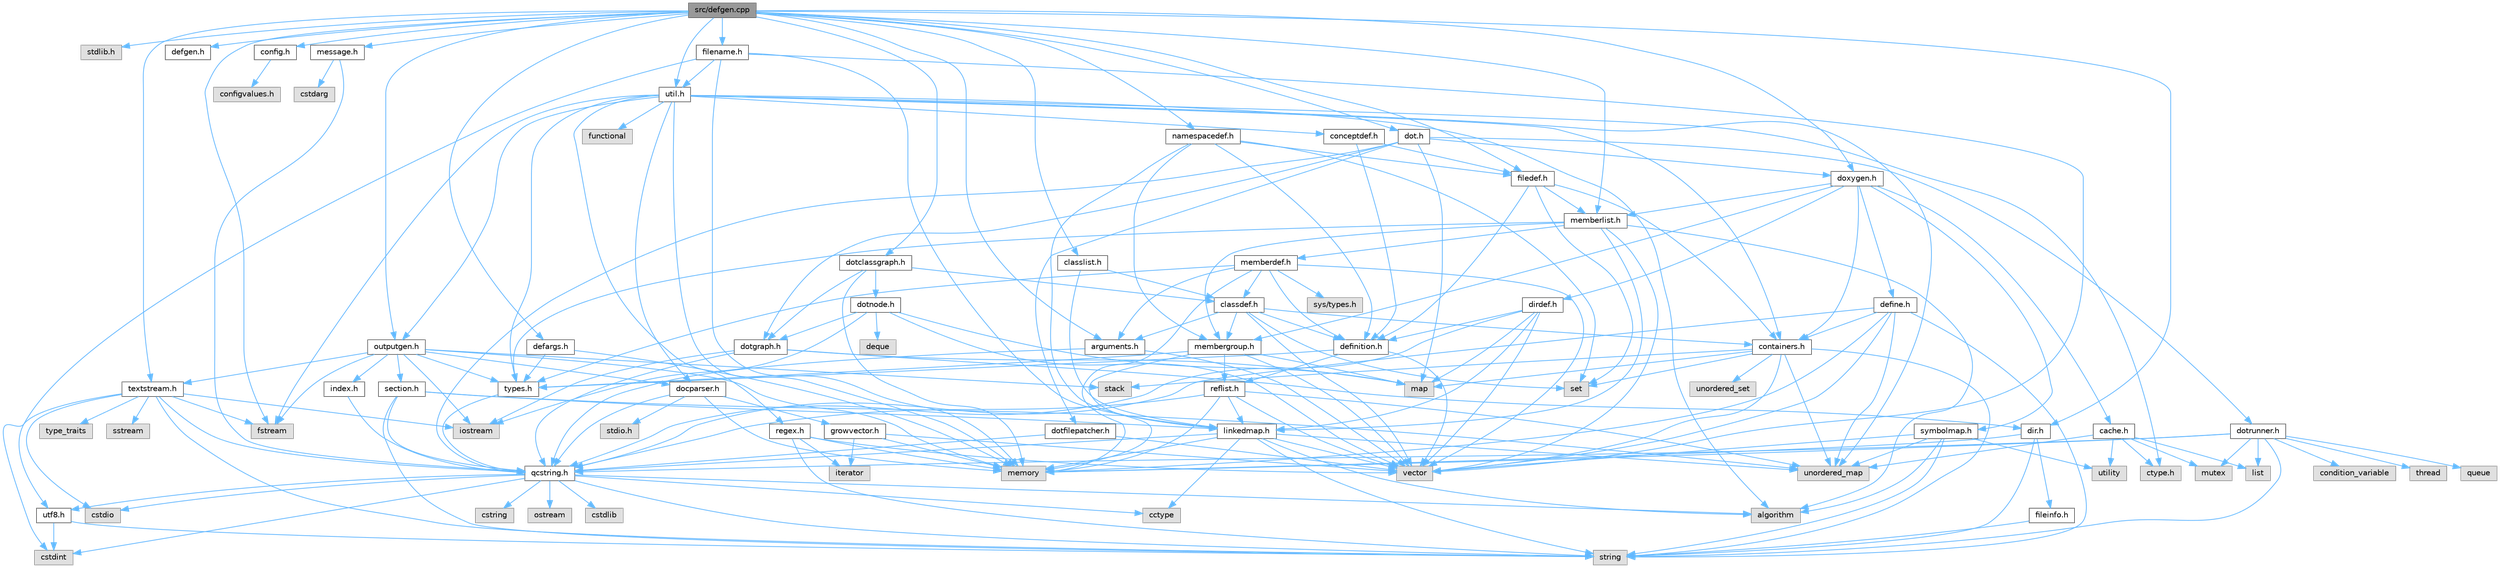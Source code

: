 digraph "src/defgen.cpp"
{
 // INTERACTIVE_SVG=YES
 // LATEX_PDF_SIZE
  bgcolor="transparent";
  edge [fontname=Helvetica,fontsize=10,labelfontname=Helvetica,labelfontsize=10];
  node [fontname=Helvetica,fontsize=10,shape=box,height=0.2,width=0.4];
  Node1 [label="src/defgen.cpp",height=0.2,width=0.4,color="gray40", fillcolor="grey60", style="filled", fontcolor="black",tooltip=" "];
  Node1 -> Node2 [color="steelblue1",style="solid"];
  Node2 [label="stdlib.h",height=0.2,width=0.4,color="grey60", fillcolor="#E0E0E0", style="filled",tooltip=" "];
  Node1 -> Node3 [color="steelblue1",style="solid"];
  Node3 [label="fstream",height=0.2,width=0.4,color="grey60", fillcolor="#E0E0E0", style="filled",tooltip=" "];
  Node1 -> Node4 [color="steelblue1",style="solid"];
  Node4 [label="defgen.h",height=0.2,width=0.4,color="grey40", fillcolor="white", style="filled",URL="$d2/d59/defgen_8h.html",tooltip=" "];
  Node1 -> Node5 [color="steelblue1",style="solid"];
  Node5 [label="doxygen.h",height=0.2,width=0.4,color="grey40", fillcolor="white", style="filled",URL="$d1/da1/doxygen_8h.html",tooltip=" "];
  Node5 -> Node6 [color="steelblue1",style="solid"];
  Node6 [label="containers.h",height=0.2,width=0.4,color="grey40", fillcolor="white", style="filled",URL="$d5/d75/containers_8h.html",tooltip=" "];
  Node6 -> Node7 [color="steelblue1",style="solid"];
  Node7 [label="vector",height=0.2,width=0.4,color="grey60", fillcolor="#E0E0E0", style="filled",tooltip=" "];
  Node6 -> Node8 [color="steelblue1",style="solid"];
  Node8 [label="string",height=0.2,width=0.4,color="grey60", fillcolor="#E0E0E0", style="filled",tooltip=" "];
  Node6 -> Node9 [color="steelblue1",style="solid"];
  Node9 [label="set",height=0.2,width=0.4,color="grey60", fillcolor="#E0E0E0", style="filled",tooltip=" "];
  Node6 -> Node10 [color="steelblue1",style="solid"];
  Node10 [label="map",height=0.2,width=0.4,color="grey60", fillcolor="#E0E0E0", style="filled",tooltip=" "];
  Node6 -> Node11 [color="steelblue1",style="solid"];
  Node11 [label="unordered_set",height=0.2,width=0.4,color="grey60", fillcolor="#E0E0E0", style="filled",tooltip=" "];
  Node6 -> Node12 [color="steelblue1",style="solid"];
  Node12 [label="unordered_map",height=0.2,width=0.4,color="grey60", fillcolor="#E0E0E0", style="filled",tooltip=" "];
  Node6 -> Node13 [color="steelblue1",style="solid"];
  Node13 [label="stack",height=0.2,width=0.4,color="grey60", fillcolor="#E0E0E0", style="filled",tooltip=" "];
  Node5 -> Node14 [color="steelblue1",style="solid"];
  Node14 [label="membergroup.h",height=0.2,width=0.4,color="grey40", fillcolor="white", style="filled",URL="$d9/d11/membergroup_8h.html",tooltip=" "];
  Node14 -> Node7 [color="steelblue1",style="solid"];
  Node14 -> Node10 [color="steelblue1",style="solid"];
  Node14 -> Node15 [color="steelblue1",style="solid"];
  Node15 [label="memory",height=0.2,width=0.4,color="grey60", fillcolor="#E0E0E0", style="filled",tooltip=" "];
  Node14 -> Node16 [color="steelblue1",style="solid"];
  Node16 [label="types.h",height=0.2,width=0.4,color="grey40", fillcolor="white", style="filled",URL="$d9/d49/types_8h.html",tooltip="This file contains a number of basic enums and types."];
  Node16 -> Node17 [color="steelblue1",style="solid"];
  Node17 [label="qcstring.h",height=0.2,width=0.4,color="grey40", fillcolor="white", style="filled",URL="$d7/d5c/qcstring_8h.html",tooltip=" "];
  Node17 -> Node8 [color="steelblue1",style="solid"];
  Node17 -> Node18 [color="steelblue1",style="solid"];
  Node18 [label="algorithm",height=0.2,width=0.4,color="grey60", fillcolor="#E0E0E0", style="filled",tooltip=" "];
  Node17 -> Node19 [color="steelblue1",style="solid"];
  Node19 [label="cctype",height=0.2,width=0.4,color="grey60", fillcolor="#E0E0E0", style="filled",tooltip=" "];
  Node17 -> Node20 [color="steelblue1",style="solid"];
  Node20 [label="cstring",height=0.2,width=0.4,color="grey60", fillcolor="#E0E0E0", style="filled",tooltip=" "];
  Node17 -> Node21 [color="steelblue1",style="solid"];
  Node21 [label="cstdio",height=0.2,width=0.4,color="grey60", fillcolor="#E0E0E0", style="filled",tooltip=" "];
  Node17 -> Node22 [color="steelblue1",style="solid"];
  Node22 [label="cstdlib",height=0.2,width=0.4,color="grey60", fillcolor="#E0E0E0", style="filled",tooltip=" "];
  Node17 -> Node23 [color="steelblue1",style="solid"];
  Node23 [label="cstdint",height=0.2,width=0.4,color="grey60", fillcolor="#E0E0E0", style="filled",tooltip=" "];
  Node17 -> Node24 [color="steelblue1",style="solid"];
  Node24 [label="ostream",height=0.2,width=0.4,color="grey60", fillcolor="#E0E0E0", style="filled",tooltip=" "];
  Node17 -> Node25 [color="steelblue1",style="solid"];
  Node25 [label="utf8.h",height=0.2,width=0.4,color="grey40", fillcolor="white", style="filled",URL="$db/d7c/utf8_8h.html",tooltip="Various UTF8 related helper functions."];
  Node25 -> Node23 [color="steelblue1",style="solid"];
  Node25 -> Node8 [color="steelblue1",style="solid"];
  Node14 -> Node26 [color="steelblue1",style="solid"];
  Node26 [label="reflist.h",height=0.2,width=0.4,color="grey40", fillcolor="white", style="filled",URL="$d1/d02/reflist_8h.html",tooltip=" "];
  Node26 -> Node7 [color="steelblue1",style="solid"];
  Node26 -> Node12 [color="steelblue1",style="solid"];
  Node26 -> Node15 [color="steelblue1",style="solid"];
  Node26 -> Node17 [color="steelblue1",style="solid"];
  Node26 -> Node27 [color="steelblue1",style="solid"];
  Node27 [label="linkedmap.h",height=0.2,width=0.4,color="grey40", fillcolor="white", style="filled",URL="$da/de1/linkedmap_8h.html",tooltip=" "];
  Node27 -> Node12 [color="steelblue1",style="solid"];
  Node27 -> Node7 [color="steelblue1",style="solid"];
  Node27 -> Node15 [color="steelblue1",style="solid"];
  Node27 -> Node8 [color="steelblue1",style="solid"];
  Node27 -> Node18 [color="steelblue1",style="solid"];
  Node27 -> Node19 [color="steelblue1",style="solid"];
  Node27 -> Node17 [color="steelblue1",style="solid"];
  Node5 -> Node28 [color="steelblue1",style="solid"];
  Node28 [label="dirdef.h",height=0.2,width=0.4,color="grey40", fillcolor="white", style="filled",URL="$d6/d15/dirdef_8h.html",tooltip=" "];
  Node28 -> Node7 [color="steelblue1",style="solid"];
  Node28 -> Node10 [color="steelblue1",style="solid"];
  Node28 -> Node17 [color="steelblue1",style="solid"];
  Node28 -> Node27 [color="steelblue1",style="solid"];
  Node28 -> Node29 [color="steelblue1",style="solid"];
  Node29 [label="definition.h",height=0.2,width=0.4,color="grey40", fillcolor="white", style="filled",URL="$df/da1/definition_8h.html",tooltip=" "];
  Node29 -> Node7 [color="steelblue1",style="solid"];
  Node29 -> Node16 [color="steelblue1",style="solid"];
  Node29 -> Node26 [color="steelblue1",style="solid"];
  Node5 -> Node30 [color="steelblue1",style="solid"];
  Node30 [label="memberlist.h",height=0.2,width=0.4,color="grey40", fillcolor="white", style="filled",URL="$dd/d78/memberlist_8h.html",tooltip=" "];
  Node30 -> Node7 [color="steelblue1",style="solid"];
  Node30 -> Node18 [color="steelblue1",style="solid"];
  Node30 -> Node31 [color="steelblue1",style="solid"];
  Node31 [label="memberdef.h",height=0.2,width=0.4,color="grey40", fillcolor="white", style="filled",URL="$d4/d46/memberdef_8h.html",tooltip=" "];
  Node31 -> Node7 [color="steelblue1",style="solid"];
  Node31 -> Node15 [color="steelblue1",style="solid"];
  Node31 -> Node32 [color="steelblue1",style="solid"];
  Node32 [label="sys/types.h",height=0.2,width=0.4,color="grey60", fillcolor="#E0E0E0", style="filled",tooltip=" "];
  Node31 -> Node16 [color="steelblue1",style="solid"];
  Node31 -> Node29 [color="steelblue1",style="solid"];
  Node31 -> Node33 [color="steelblue1",style="solid"];
  Node33 [label="arguments.h",height=0.2,width=0.4,color="grey40", fillcolor="white", style="filled",URL="$df/d9b/arguments_8h.html",tooltip=" "];
  Node33 -> Node7 [color="steelblue1",style="solid"];
  Node33 -> Node17 [color="steelblue1",style="solid"];
  Node31 -> Node34 [color="steelblue1",style="solid"];
  Node34 [label="classdef.h",height=0.2,width=0.4,color="grey40", fillcolor="white", style="filled",URL="$d1/da6/classdef_8h.html",tooltip=" "];
  Node34 -> Node7 [color="steelblue1",style="solid"];
  Node34 -> Node9 [color="steelblue1",style="solid"];
  Node34 -> Node6 [color="steelblue1",style="solid"];
  Node34 -> Node29 [color="steelblue1",style="solid"];
  Node34 -> Node33 [color="steelblue1",style="solid"];
  Node34 -> Node14 [color="steelblue1",style="solid"];
  Node30 -> Node27 [color="steelblue1",style="solid"];
  Node30 -> Node16 [color="steelblue1",style="solid"];
  Node30 -> Node14 [color="steelblue1",style="solid"];
  Node5 -> Node35 [color="steelblue1",style="solid"];
  Node35 [label="define.h",height=0.2,width=0.4,color="grey40", fillcolor="white", style="filled",URL="$df/d67/define_8h.html",tooltip=" "];
  Node35 -> Node7 [color="steelblue1",style="solid"];
  Node35 -> Node15 [color="steelblue1",style="solid"];
  Node35 -> Node8 [color="steelblue1",style="solid"];
  Node35 -> Node12 [color="steelblue1",style="solid"];
  Node35 -> Node17 [color="steelblue1",style="solid"];
  Node35 -> Node6 [color="steelblue1",style="solid"];
  Node5 -> Node36 [color="steelblue1",style="solid"];
  Node36 [label="cache.h",height=0.2,width=0.4,color="grey40", fillcolor="white", style="filled",URL="$d3/d26/cache_8h.html",tooltip=" "];
  Node36 -> Node37 [color="steelblue1",style="solid"];
  Node37 [label="list",height=0.2,width=0.4,color="grey60", fillcolor="#E0E0E0", style="filled",tooltip=" "];
  Node36 -> Node12 [color="steelblue1",style="solid"];
  Node36 -> Node38 [color="steelblue1",style="solid"];
  Node38 [label="mutex",height=0.2,width=0.4,color="grey60", fillcolor="#E0E0E0", style="filled",tooltip=" "];
  Node36 -> Node39 [color="steelblue1",style="solid"];
  Node39 [label="utility",height=0.2,width=0.4,color="grey60", fillcolor="#E0E0E0", style="filled",tooltip=" "];
  Node36 -> Node40 [color="steelblue1",style="solid"];
  Node40 [label="ctype.h",height=0.2,width=0.4,color="grey60", fillcolor="#E0E0E0", style="filled",tooltip=" "];
  Node5 -> Node41 [color="steelblue1",style="solid"];
  Node41 [label="symbolmap.h",height=0.2,width=0.4,color="grey40", fillcolor="white", style="filled",URL="$d7/ddd/symbolmap_8h.html",tooltip=" "];
  Node41 -> Node18 [color="steelblue1",style="solid"];
  Node41 -> Node12 [color="steelblue1",style="solid"];
  Node41 -> Node7 [color="steelblue1",style="solid"];
  Node41 -> Node8 [color="steelblue1",style="solid"];
  Node41 -> Node39 [color="steelblue1",style="solid"];
  Node1 -> Node42 [color="steelblue1",style="solid"];
  Node42 [label="message.h",height=0.2,width=0.4,color="grey40", fillcolor="white", style="filled",URL="$d2/d0d/message_8h.html",tooltip=" "];
  Node42 -> Node43 [color="steelblue1",style="solid"];
  Node43 [label="cstdarg",height=0.2,width=0.4,color="grey60", fillcolor="#E0E0E0", style="filled",tooltip=" "];
  Node42 -> Node17 [color="steelblue1",style="solid"];
  Node1 -> Node44 [color="steelblue1",style="solid"];
  Node44 [label="config.h",height=0.2,width=0.4,color="grey40", fillcolor="white", style="filled",URL="$db/d16/config_8h.html",tooltip=" "];
  Node44 -> Node45 [color="steelblue1",style="solid"];
  Node45 [label="configvalues.h",height=0.2,width=0.4,color="grey60", fillcolor="#E0E0E0", style="filled",tooltip=" "];
  Node1 -> Node46 [color="steelblue1",style="solid"];
  Node46 [label="classlist.h",height=0.2,width=0.4,color="grey40", fillcolor="white", style="filled",URL="$d2/df8/classlist_8h.html",tooltip=" "];
  Node46 -> Node27 [color="steelblue1",style="solid"];
  Node46 -> Node34 [color="steelblue1",style="solid"];
  Node1 -> Node47 [color="steelblue1",style="solid"];
  Node47 [label="util.h",height=0.2,width=0.4,color="grey40", fillcolor="white", style="filled",URL="$d8/d3c/util_8h.html",tooltip="A bunch of utility functions."];
  Node47 -> Node15 [color="steelblue1",style="solid"];
  Node47 -> Node12 [color="steelblue1",style="solid"];
  Node47 -> Node18 [color="steelblue1",style="solid"];
  Node47 -> Node48 [color="steelblue1",style="solid"];
  Node48 [label="functional",height=0.2,width=0.4,color="grey60", fillcolor="#E0E0E0", style="filled",tooltip=" "];
  Node47 -> Node3 [color="steelblue1",style="solid"];
  Node47 -> Node40 [color="steelblue1",style="solid"];
  Node47 -> Node16 [color="steelblue1",style="solid"];
  Node47 -> Node49 [color="steelblue1",style="solid"];
  Node49 [label="docparser.h",height=0.2,width=0.4,color="grey40", fillcolor="white", style="filled",URL="$de/d9c/docparser_8h.html",tooltip=" "];
  Node49 -> Node50 [color="steelblue1",style="solid"];
  Node50 [label="stdio.h",height=0.2,width=0.4,color="grey60", fillcolor="#E0E0E0", style="filled",tooltip=" "];
  Node49 -> Node15 [color="steelblue1",style="solid"];
  Node49 -> Node17 [color="steelblue1",style="solid"];
  Node49 -> Node51 [color="steelblue1",style="solid"];
  Node51 [label="growvector.h",height=0.2,width=0.4,color="grey40", fillcolor="white", style="filled",URL="$d7/d50/growvector_8h.html",tooltip=" "];
  Node51 -> Node7 [color="steelblue1",style="solid"];
  Node51 -> Node15 [color="steelblue1",style="solid"];
  Node51 -> Node52 [color="steelblue1",style="solid"];
  Node52 [label="iterator",height=0.2,width=0.4,color="grey60", fillcolor="#E0E0E0", style="filled",tooltip=" "];
  Node47 -> Node6 [color="steelblue1",style="solid"];
  Node47 -> Node53 [color="steelblue1",style="solid"];
  Node53 [label="outputgen.h",height=0.2,width=0.4,color="grey40", fillcolor="white", style="filled",URL="$df/d06/outputgen_8h.html",tooltip=" "];
  Node53 -> Node15 [color="steelblue1",style="solid"];
  Node53 -> Node13 [color="steelblue1",style="solid"];
  Node53 -> Node54 [color="steelblue1",style="solid"];
  Node54 [label="iostream",height=0.2,width=0.4,color="grey60", fillcolor="#E0E0E0", style="filled",tooltip=" "];
  Node53 -> Node3 [color="steelblue1",style="solid"];
  Node53 -> Node16 [color="steelblue1",style="solid"];
  Node53 -> Node55 [color="steelblue1",style="solid"];
  Node55 [label="index.h",height=0.2,width=0.4,color="grey40", fillcolor="white", style="filled",URL="$d1/db5/index_8h.html",tooltip=" "];
  Node55 -> Node17 [color="steelblue1",style="solid"];
  Node53 -> Node56 [color="steelblue1",style="solid"];
  Node56 [label="section.h",height=0.2,width=0.4,color="grey40", fillcolor="white", style="filled",URL="$d1/d2a/section_8h.html",tooltip=" "];
  Node56 -> Node8 [color="steelblue1",style="solid"];
  Node56 -> Node12 [color="steelblue1",style="solid"];
  Node56 -> Node17 [color="steelblue1",style="solid"];
  Node56 -> Node27 [color="steelblue1",style="solid"];
  Node53 -> Node57 [color="steelblue1",style="solid"];
  Node57 [label="textstream.h",height=0.2,width=0.4,color="grey40", fillcolor="white", style="filled",URL="$d4/d7d/textstream_8h.html",tooltip=" "];
  Node57 -> Node8 [color="steelblue1",style="solid"];
  Node57 -> Node54 [color="steelblue1",style="solid"];
  Node57 -> Node58 [color="steelblue1",style="solid"];
  Node58 [label="sstream",height=0.2,width=0.4,color="grey60", fillcolor="#E0E0E0", style="filled",tooltip=" "];
  Node57 -> Node23 [color="steelblue1",style="solid"];
  Node57 -> Node21 [color="steelblue1",style="solid"];
  Node57 -> Node3 [color="steelblue1",style="solid"];
  Node57 -> Node59 [color="steelblue1",style="solid"];
  Node59 [label="type_traits",height=0.2,width=0.4,color="grey60", fillcolor="#E0E0E0", style="filled",tooltip=" "];
  Node57 -> Node17 [color="steelblue1",style="solid"];
  Node53 -> Node49 [color="steelblue1",style="solid"];
  Node47 -> Node60 [color="steelblue1",style="solid"];
  Node60 [label="regex.h",height=0.2,width=0.4,color="grey40", fillcolor="white", style="filled",URL="$d1/d21/regex_8h.html",tooltip=" "];
  Node60 -> Node15 [color="steelblue1",style="solid"];
  Node60 -> Node8 [color="steelblue1",style="solid"];
  Node60 -> Node7 [color="steelblue1",style="solid"];
  Node60 -> Node52 [color="steelblue1",style="solid"];
  Node47 -> Node61 [color="steelblue1",style="solid"];
  Node61 [label="conceptdef.h",height=0.2,width=0.4,color="grey40", fillcolor="white", style="filled",URL="$da/df1/conceptdef_8h.html",tooltip=" "];
  Node61 -> Node29 [color="steelblue1",style="solid"];
  Node61 -> Node62 [color="steelblue1",style="solid"];
  Node62 [label="filedef.h",height=0.2,width=0.4,color="grey40", fillcolor="white", style="filled",URL="$d4/d3a/filedef_8h.html",tooltip=" "];
  Node62 -> Node9 [color="steelblue1",style="solid"];
  Node62 -> Node29 [color="steelblue1",style="solid"];
  Node62 -> Node30 [color="steelblue1",style="solid"];
  Node62 -> Node6 [color="steelblue1",style="solid"];
  Node1 -> Node63 [color="steelblue1",style="solid"];
  Node63 [label="defargs.h",height=0.2,width=0.4,color="grey40", fillcolor="white", style="filled",URL="$d8/d65/defargs_8h.html",tooltip=" "];
  Node63 -> Node16 [color="steelblue1",style="solid"];
  Node63 -> Node15 [color="steelblue1",style="solid"];
  Node1 -> Node53 [color="steelblue1",style="solid"];
  Node1 -> Node64 [color="steelblue1",style="solid"];
  Node64 [label="dot.h",height=0.2,width=0.4,color="grey40", fillcolor="white", style="filled",URL="$d6/d4a/dot_8h.html",tooltip=" "];
  Node64 -> Node10 [color="steelblue1",style="solid"];
  Node64 -> Node17 [color="steelblue1",style="solid"];
  Node64 -> Node65 [color="steelblue1",style="solid"];
  Node65 [label="dotgraph.h",height=0.2,width=0.4,color="grey40", fillcolor="white", style="filled",URL="$d0/daa/dotgraph_8h.html",tooltip=" "];
  Node65 -> Node54 [color="steelblue1",style="solid"];
  Node65 -> Node10 [color="steelblue1",style="solid"];
  Node65 -> Node17 [color="steelblue1",style="solid"];
  Node65 -> Node66 [color="steelblue1",style="solid"];
  Node66 [label="dir.h",height=0.2,width=0.4,color="grey40", fillcolor="white", style="filled",URL="$df/d9c/dir_8h.html",tooltip=" "];
  Node66 -> Node8 [color="steelblue1",style="solid"];
  Node66 -> Node15 [color="steelblue1",style="solid"];
  Node66 -> Node67 [color="steelblue1",style="solid"];
  Node67 [label="fileinfo.h",height=0.2,width=0.4,color="grey40", fillcolor="white", style="filled",URL="$df/d45/fileinfo_8h.html",tooltip=" "];
  Node67 -> Node8 [color="steelblue1",style="solid"];
  Node64 -> Node68 [color="steelblue1",style="solid"];
  Node68 [label="dotfilepatcher.h",height=0.2,width=0.4,color="grey40", fillcolor="white", style="filled",URL="$d3/d38/dotfilepatcher_8h.html",tooltip=" "];
  Node68 -> Node7 [color="steelblue1",style="solid"];
  Node68 -> Node17 [color="steelblue1",style="solid"];
  Node64 -> Node69 [color="steelblue1",style="solid"];
  Node69 [label="dotrunner.h",height=0.2,width=0.4,color="grey40", fillcolor="white", style="filled",URL="$d2/dd1/dotrunner_8h.html",tooltip=" "];
  Node69 -> Node8 [color="steelblue1",style="solid"];
  Node69 -> Node70 [color="steelblue1",style="solid"];
  Node70 [label="thread",height=0.2,width=0.4,color="grey60", fillcolor="#E0E0E0", style="filled",tooltip=" "];
  Node69 -> Node37 [color="steelblue1",style="solid"];
  Node69 -> Node71 [color="steelblue1",style="solid"];
  Node71 [label="queue",height=0.2,width=0.4,color="grey60", fillcolor="#E0E0E0", style="filled",tooltip=" "];
  Node69 -> Node38 [color="steelblue1",style="solid"];
  Node69 -> Node72 [color="steelblue1",style="solid"];
  Node72 [label="condition_variable",height=0.2,width=0.4,color="grey60", fillcolor="#E0E0E0", style="filled",tooltip=" "];
  Node69 -> Node15 [color="steelblue1",style="solid"];
  Node69 -> Node17 [color="steelblue1",style="solid"];
  Node64 -> Node5 [color="steelblue1",style="solid"];
  Node1 -> Node73 [color="steelblue1",style="solid"];
  Node73 [label="dotclassgraph.h",height=0.2,width=0.4,color="grey40", fillcolor="white", style="filled",URL="$d5/d04/dotclassgraph_8h.html",tooltip=" "];
  Node73 -> Node15 [color="steelblue1",style="solid"];
  Node73 -> Node34 [color="steelblue1",style="solid"];
  Node73 -> Node74 [color="steelblue1",style="solid"];
  Node74 [label="dotnode.h",height=0.2,width=0.4,color="grey40", fillcolor="white", style="filled",URL="$d8/d3b/dotnode_8h.html",tooltip=" "];
  Node74 -> Node7 [color="steelblue1",style="solid"];
  Node74 -> Node10 [color="steelblue1",style="solid"];
  Node74 -> Node75 [color="steelblue1",style="solid"];
  Node75 [label="deque",height=0.2,width=0.4,color="grey60", fillcolor="#E0E0E0", style="filled",tooltip=" "];
  Node74 -> Node54 [color="steelblue1",style="solid"];
  Node74 -> Node65 [color="steelblue1",style="solid"];
  Node73 -> Node65 [color="steelblue1",style="solid"];
  Node1 -> Node33 [color="steelblue1",style="solid"];
  Node1 -> Node30 [color="steelblue1",style="solid"];
  Node1 -> Node76 [color="steelblue1",style="solid"];
  Node76 [label="namespacedef.h",height=0.2,width=0.4,color="grey40", fillcolor="white", style="filled",URL="$d7/d97/namespacedef_8h.html",tooltip=" "];
  Node76 -> Node9 [color="steelblue1",style="solid"];
  Node76 -> Node29 [color="steelblue1",style="solid"];
  Node76 -> Node62 [color="steelblue1",style="solid"];
  Node76 -> Node27 [color="steelblue1",style="solid"];
  Node76 -> Node14 [color="steelblue1",style="solid"];
  Node1 -> Node62 [color="steelblue1",style="solid"];
  Node1 -> Node77 [color="steelblue1",style="solid"];
  Node77 [label="filename.h",height=0.2,width=0.4,color="grey40", fillcolor="white", style="filled",URL="$dc/dd6/filename_8h.html",tooltip=" "];
  Node77 -> Node15 [color="steelblue1",style="solid"];
  Node77 -> Node7 [color="steelblue1",style="solid"];
  Node77 -> Node27 [color="steelblue1",style="solid"];
  Node77 -> Node25 [color="steelblue1",style="solid"];
  Node77 -> Node47 [color="steelblue1",style="solid"];
  Node1 -> Node66 [color="steelblue1",style="solid"];
  Node1 -> Node57 [color="steelblue1",style="solid"];
}
